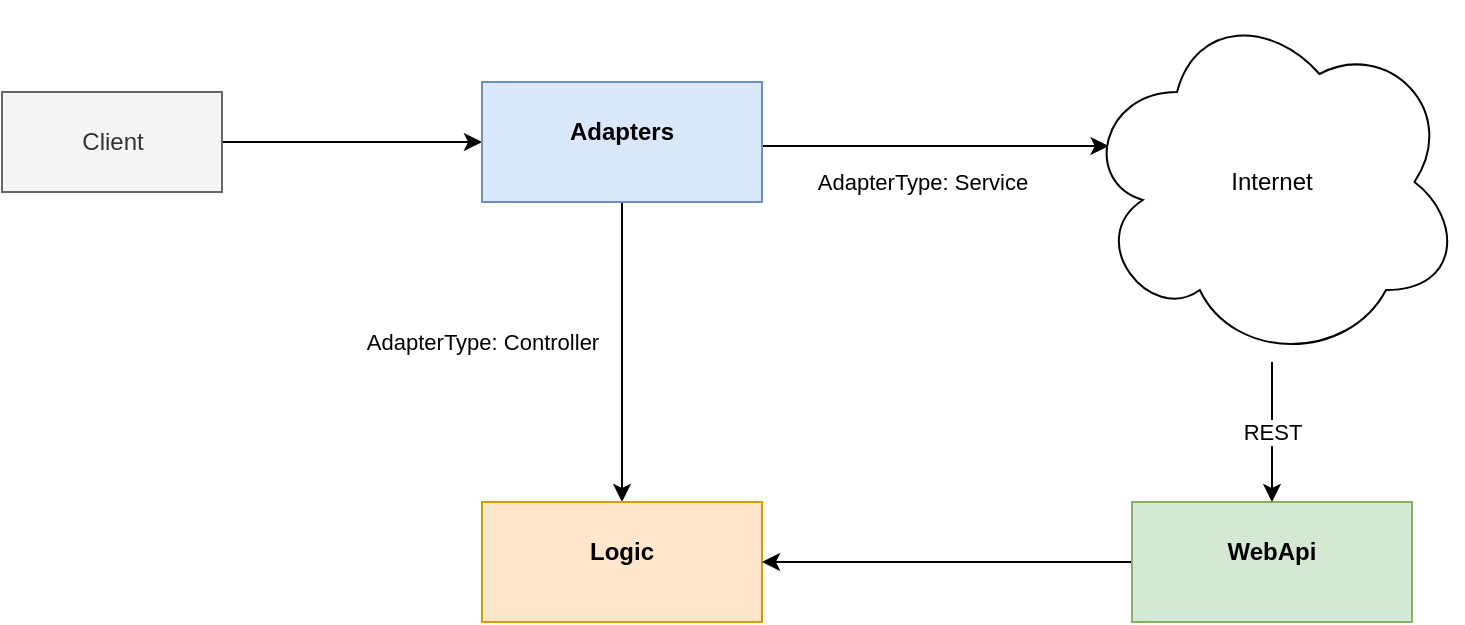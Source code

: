 <mxfile version="14.8.5" type="device"><diagram id="lCVn-L6nl1KvLb4AJc2q" name="communication path"><mxGraphModel dx="1710" dy="1095" grid="1" gridSize="10" guides="1" tooltips="1" connect="1" arrows="1" fold="1" page="1" pageScale="1" pageWidth="1169" pageHeight="827" math="0" shadow="0"><root><mxCell id="0"/><mxCell id="1" parent="0"/><mxCell id="-k-emJRcP-hiWUn-4Hwe-20" value="" style="edgeStyle=orthogonalEdgeStyle;rounded=0;orthogonalLoop=1;jettySize=auto;html=1;entryX=0;entryY=0.5;entryDx=0;entryDy=0;" parent="1" source="-k-emJRcP-hiWUn-4Hwe-2" target="-k-emJRcP-hiWUn-4Hwe-3" edge="1"><mxGeometry relative="1" as="geometry"><mxPoint x="270" y="140" as="targetPoint"/></mxGeometry></mxCell><mxCell id="-k-emJRcP-hiWUn-4Hwe-2" value="Client" style="html=1;fillColor=#f5f5f5;strokeColor=#666666;fontColor=#333333;" parent="1" vertex="1"><mxGeometry x="80" y="115" width="110" height="50" as="geometry"/></mxCell><mxCell id="-k-emJRcP-hiWUn-4Hwe-18" value="AdapterType: Controller" style="edgeStyle=orthogonalEdgeStyle;rounded=0;orthogonalLoop=1;jettySize=auto;html=1;" parent="1" source="-k-emJRcP-hiWUn-4Hwe-3" target="-k-emJRcP-hiWUn-4Hwe-17" edge="1"><mxGeometry x="-0.067" y="-70" relative="1" as="geometry"><mxPoint as="offset"/></mxGeometry></mxCell><mxCell id="-k-emJRcP-hiWUn-4Hwe-25" value="AdapterType: Service" style="edgeStyle=orthogonalEdgeStyle;rounded=0;orthogonalLoop=1;jettySize=auto;html=1;entryX=0.07;entryY=0.4;entryDx=0;entryDy=0;entryPerimeter=0;" parent="1" source="-k-emJRcP-hiWUn-4Hwe-3" target="-k-emJRcP-hiWUn-4Hwe-23" edge="1"><mxGeometry x="-0.077" y="-18" relative="1" as="geometry"><mxPoint x="540" y="140" as="targetPoint"/><Array as="points"><mxPoint x="620" y="142"/><mxPoint x="620" y="142"/></Array><mxPoint as="offset"/></mxGeometry></mxCell><mxCell id="-k-emJRcP-hiWUn-4Hwe-3" value="&lt;p style=&quot;margin: 0px ; margin-top: 4px ; text-align: center&quot;&gt;&lt;br&gt;&lt;b&gt;Adapters&lt;/b&gt;&lt;br&gt;&lt;/p&gt;" style="verticalAlign=top;align=left;overflow=fill;fontSize=12;fontFamily=Helvetica;html=1;fillColor=#dae8fc;strokeColor=#6c8ebf;" parent="1" vertex="1"><mxGeometry x="320" y="110" width="140" height="60" as="geometry"/></mxCell><mxCell id="-k-emJRcP-hiWUn-4Hwe-17" value="&lt;p style=&quot;margin: 0px ; margin-top: 4px ; text-align: center&quot;&gt;&lt;br&gt;&lt;b&gt;Logic&lt;/b&gt;&lt;br&gt;&lt;/p&gt;" style="verticalAlign=top;align=left;overflow=fill;fontSize=12;fontFamily=Helvetica;html=1;fillColor=#ffe6cc;strokeColor=#d79b00;" parent="1" vertex="1"><mxGeometry x="320" y="320" width="140" height="60" as="geometry"/></mxCell><mxCell id="-k-emJRcP-hiWUn-4Hwe-22" value="" style="edgeStyle=orthogonalEdgeStyle;rounded=0;orthogonalLoop=1;jettySize=auto;html=1;entryX=1;entryY=0.5;entryDx=0;entryDy=0;" parent="1" source="-k-emJRcP-hiWUn-4Hwe-15" target="-k-emJRcP-hiWUn-4Hwe-17" edge="1"><mxGeometry relative="1" as="geometry"><mxPoint x="560" y="300" as="targetPoint"/></mxGeometry></mxCell><mxCell id="-k-emJRcP-hiWUn-4Hwe-15" value="&lt;p style=&quot;margin: 0px ; margin-top: 4px ; text-align: center&quot;&gt;&lt;br&gt;&lt;b&gt;WebApi&lt;/b&gt;&lt;br&gt;&lt;/p&gt;" style="verticalAlign=top;align=left;overflow=fill;fontSize=12;fontFamily=Helvetica;html=1;fillColor=#d5e8d4;strokeColor=#82b366;" parent="1" vertex="1"><mxGeometry x="645" y="320" width="140" height="60" as="geometry"/></mxCell><mxCell id="-k-emJRcP-hiWUn-4Hwe-27" value="REST" style="edgeStyle=orthogonalEdgeStyle;rounded=0;orthogonalLoop=1;jettySize=auto;html=1;entryX=0.5;entryY=0;entryDx=0;entryDy=0;" parent="1" source="-k-emJRcP-hiWUn-4Hwe-23" target="-k-emJRcP-hiWUn-4Hwe-15" edge="1"><mxGeometry relative="1" as="geometry"><mxPoint x="710" y="280" as="targetPoint"/></mxGeometry></mxCell><mxCell id="-k-emJRcP-hiWUn-4Hwe-23" value="Internet" style="ellipse;shape=cloud;whiteSpace=wrap;html=1;" parent="1" vertex="1"><mxGeometry x="620" y="70" width="190" height="180" as="geometry"/></mxCell></root></mxGraphModel></diagram></mxfile>